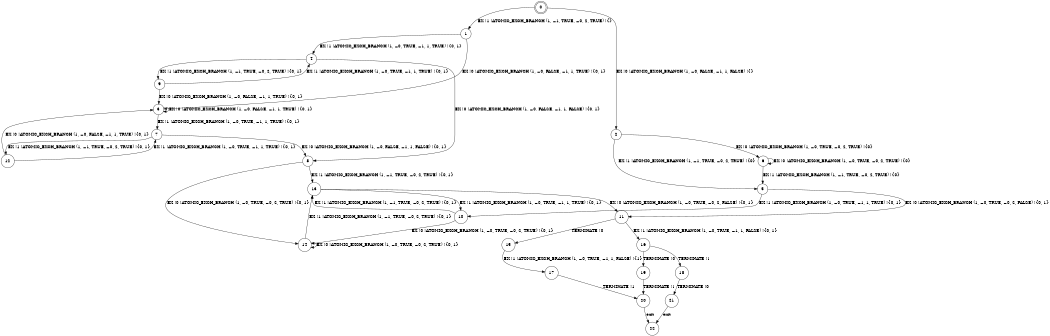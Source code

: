 digraph BCG {
size = "7, 10.5";
center = TRUE;
node [shape = circle];
0 [peripheries = 2];
0 -> 1 [label = "EX !1 !ATOMIC_EXCH_BRANCH (1, +1, TRUE, +0, 2, TRUE) !{}"];
0 -> 2 [label = "EX !0 !ATOMIC_EXCH_BRANCH (1, +0, FALSE, +1, 1, FALSE) !{}"];
1 -> 3 [label = "EX !0 !ATOMIC_EXCH_BRANCH (1, +0, FALSE, +1, 1, TRUE) !{0, 1}"];
1 -> 4 [label = "EX !1 !ATOMIC_EXCH_BRANCH (1, +0, TRUE, +1, 1, TRUE) !{0, 1}"];
2 -> 5 [label = "EX !1 !ATOMIC_EXCH_BRANCH (1, +1, TRUE, +0, 2, TRUE) !{0}"];
2 -> 6 [label = "EX !0 !ATOMIC_EXCH_BRANCH (1, +0, TRUE, +0, 2, TRUE) !{0}"];
3 -> 7 [label = "EX !1 !ATOMIC_EXCH_BRANCH (1, +0, TRUE, +1, 1, TRUE) !{0, 1}"];
3 -> 3 [label = "EX !0 !ATOMIC_EXCH_BRANCH (1, +0, FALSE, +1, 1, TRUE) !{0, 1}"];
4 -> 8 [label = "EX !0 !ATOMIC_EXCH_BRANCH (1, +0, FALSE, +1, 1, FALSE) !{0, 1}"];
4 -> 9 [label = "EX !1 !ATOMIC_EXCH_BRANCH (1, +1, TRUE, +0, 2, TRUE) !{0, 1}"];
5 -> 10 [label = "EX !1 !ATOMIC_EXCH_BRANCH (1, +0, TRUE, +1, 1, TRUE) !{0, 1}"];
5 -> 11 [label = "EX !0 !ATOMIC_EXCH_BRANCH (1, +0, TRUE, +0, 2, FALSE) !{0, 1}"];
6 -> 5 [label = "EX !1 !ATOMIC_EXCH_BRANCH (1, +1, TRUE, +0, 2, TRUE) !{0}"];
6 -> 6 [label = "EX !0 !ATOMIC_EXCH_BRANCH (1, +0, TRUE, +0, 2, TRUE) !{0}"];
7 -> 12 [label = "EX !1 !ATOMIC_EXCH_BRANCH (1, +1, TRUE, +0, 2, TRUE) !{0, 1}"];
7 -> 8 [label = "EX !0 !ATOMIC_EXCH_BRANCH (1, +0, FALSE, +1, 1, FALSE) !{0, 1}"];
8 -> 13 [label = "EX !1 !ATOMIC_EXCH_BRANCH (1, +1, TRUE, +0, 2, TRUE) !{0, 1}"];
8 -> 14 [label = "EX !0 !ATOMIC_EXCH_BRANCH (1, +0, TRUE, +0, 2, TRUE) !{0, 1}"];
9 -> 3 [label = "EX !0 !ATOMIC_EXCH_BRANCH (1, +0, FALSE, +1, 1, TRUE) !{0, 1}"];
9 -> 4 [label = "EX !1 !ATOMIC_EXCH_BRANCH (1, +0, TRUE, +1, 1, TRUE) !{0, 1}"];
10 -> 13 [label = "EX !1 !ATOMIC_EXCH_BRANCH (1, +1, TRUE, +0, 2, TRUE) !{0, 1}"];
10 -> 14 [label = "EX !0 !ATOMIC_EXCH_BRANCH (1, +0, TRUE, +0, 2, TRUE) !{0, 1}"];
11 -> 15 [label = "TERMINATE !0"];
11 -> 16 [label = "EX !1 !ATOMIC_EXCH_BRANCH (1, +0, TRUE, +1, 1, FALSE) !{0, 1}"];
12 -> 7 [label = "EX !1 !ATOMIC_EXCH_BRANCH (1, +0, TRUE, +1, 1, TRUE) !{0, 1}"];
12 -> 3 [label = "EX !0 !ATOMIC_EXCH_BRANCH (1, +0, FALSE, +1, 1, TRUE) !{0, 1}"];
13 -> 10 [label = "EX !1 !ATOMIC_EXCH_BRANCH (1, +0, TRUE, +1, 1, TRUE) !{0, 1}"];
13 -> 11 [label = "EX !0 !ATOMIC_EXCH_BRANCH (1, +0, TRUE, +0, 2, FALSE) !{0, 1}"];
14 -> 13 [label = "EX !1 !ATOMIC_EXCH_BRANCH (1, +1, TRUE, +0, 2, TRUE) !{0, 1}"];
14 -> 14 [label = "EX !0 !ATOMIC_EXCH_BRANCH (1, +0, TRUE, +0, 2, TRUE) !{0, 1}"];
15 -> 17 [label = "EX !1 !ATOMIC_EXCH_BRANCH (1, +0, TRUE, +1, 1, FALSE) !{1}"];
16 -> 18 [label = "TERMINATE !1"];
16 -> 19 [label = "TERMINATE !0"];
17 -> 20 [label = "TERMINATE !1"];
18 -> 21 [label = "TERMINATE !0"];
19 -> 20 [label = "TERMINATE !1"];
20 -> 22 [label = "exit"];
21 -> 22 [label = "exit"];
}
